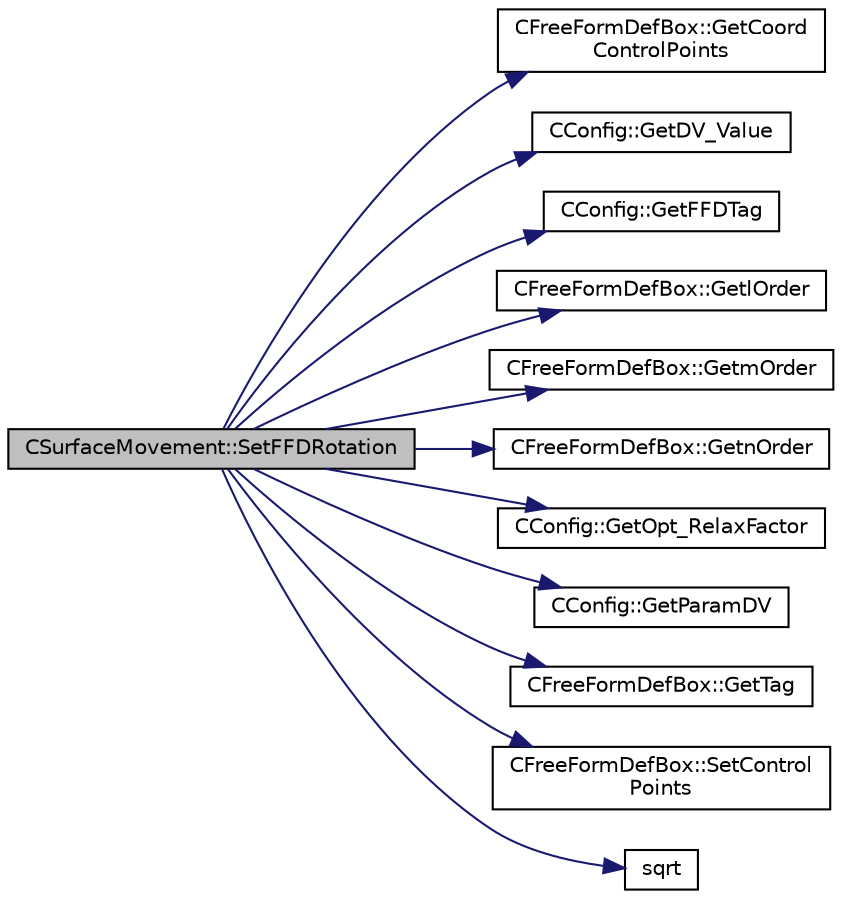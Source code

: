digraph "CSurfaceMovement::SetFFDRotation"
{
 // LATEX_PDF_SIZE
  edge [fontname="Helvetica",fontsize="10",labelfontname="Helvetica",labelfontsize="10"];
  node [fontname="Helvetica",fontsize="10",shape=record];
  rankdir="LR";
  Node1 [label="CSurfaceMovement::SetFFDRotation",height=0.2,width=0.4,color="black", fillcolor="grey75", style="filled", fontcolor="black",tooltip="Set a rotation angle deformation of the Free From box using the control point position."];
  Node1 -> Node2 [color="midnightblue",fontsize="10",style="solid",fontname="Helvetica"];
  Node2 [label="CFreeFormDefBox::GetCoord\lControlPoints",height=0.2,width=0.4,color="black", fillcolor="white", style="filled",URL="$classCFreeFormDefBox.html#a1faf53e337fc9689908b6e177fe4b238",tooltip="Get the coordinates of the control point."];
  Node1 -> Node3 [color="midnightblue",fontsize="10",style="solid",fontname="Helvetica"];
  Node3 [label="CConfig::GetDV_Value",height=0.2,width=0.4,color="black", fillcolor="white", style="filled",URL="$classCConfig.html#af6f7c23871fd1b634ff53432ef1d04b9",tooltip="Value of the design variable step, we use this value in design problems."];
  Node1 -> Node4 [color="midnightblue",fontsize="10",style="solid",fontname="Helvetica"];
  Node4 [label="CConfig::GetFFDTag",height=0.2,width=0.4,color="black", fillcolor="white", style="filled",URL="$classCConfig.html#ad8359bfec369e78a6a4d0c3039ffe547",tooltip="Get the FFD Tag of a particular design variable."];
  Node1 -> Node5 [color="midnightblue",fontsize="10",style="solid",fontname="Helvetica"];
  Node5 [label="CFreeFormDefBox::GetlOrder",height=0.2,width=0.4,color="black", fillcolor="white", style="filled",URL="$classCFreeFormDefBox.html#a5c25e21e5d9bf423df83c7b55a7b665c",tooltip="Get the order in the l direction of the FFD FFDBox."];
  Node1 -> Node6 [color="midnightblue",fontsize="10",style="solid",fontname="Helvetica"];
  Node6 [label="CFreeFormDefBox::GetmOrder",height=0.2,width=0.4,color="black", fillcolor="white", style="filled",URL="$classCFreeFormDefBox.html#aa0d7554ac35b3eb646bcf092cf74ca45",tooltip="Get the order in the m direction of the FFD FFDBox."];
  Node1 -> Node7 [color="midnightblue",fontsize="10",style="solid",fontname="Helvetica"];
  Node7 [label="CFreeFormDefBox::GetnOrder",height=0.2,width=0.4,color="black", fillcolor="white", style="filled",URL="$classCFreeFormDefBox.html#a93a86fabec8b4358fc2bb5d97c9ae0ad",tooltip="Get the order in the n direction of the FFD FFDBox."];
  Node1 -> Node8 [color="midnightblue",fontsize="10",style="solid",fontname="Helvetica"];
  Node8 [label="CConfig::GetOpt_RelaxFactor",height=0.2,width=0.4,color="black", fillcolor="white", style="filled",URL="$classCConfig.html#a8337efa2e48c252eca24825437cb288b",tooltip="Get the scale factor for the line search."];
  Node1 -> Node9 [color="midnightblue",fontsize="10",style="solid",fontname="Helvetica"];
  Node9 [label="CConfig::GetParamDV",height=0.2,width=0.4,color="black", fillcolor="white", style="filled",URL="$classCConfig.html#a59a16b5d22ccd10cf9e3bd7790fdf7c3",tooltip="Get a parameter of the particular design variable."];
  Node1 -> Node10 [color="midnightblue",fontsize="10",style="solid",fontname="Helvetica"];
  Node10 [label="CFreeFormDefBox::GetTag",height=0.2,width=0.4,color="black", fillcolor="white", style="filled",URL="$classCFreeFormDefBox.html#a7d9080bb108f0ac61c53b24f031f1f86",tooltip="Get the tag that identify a FFDBox."];
  Node1 -> Node11 [color="midnightblue",fontsize="10",style="solid",fontname="Helvetica"];
  Node11 [label="CFreeFormDefBox::SetControl\lPoints",height=0.2,width=0.4,color="black", fillcolor="white", style="filled",URL="$classCFreeFormDefBox.html#abee73537bc43cee2a663ef3597be7c51",tooltip="Set the new value of the coordinates of the control points."];
  Node1 -> Node12 [color="midnightblue",fontsize="10",style="solid",fontname="Helvetica"];
  Node12 [label="sqrt",height=0.2,width=0.4,color="black", fillcolor="white", style="filled",URL="$group__SIMD.html#ga54a1925ab40fb4249ea255072520de35",tooltip=" "];
}
